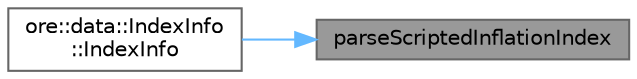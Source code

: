 digraph "parseScriptedInflationIndex"
{
 // INTERACTIVE_SVG=YES
 // LATEX_PDF_SIZE
  bgcolor="transparent";
  edge [fontname=Helvetica,fontsize=10,labelfontname=Helvetica,labelfontsize=10];
  node [fontname=Helvetica,fontsize=10,shape=box,height=0.2,width=0.4];
  rankdir="RL";
  Node1 [label="parseScriptedInflationIndex",height=0.2,width=0.4,color="gray40", fillcolor="grey60", style="filled", fontcolor="black",tooltip=" "];
  Node1 -> Node2 [dir="back",color="steelblue1",style="solid"];
  Node2 [label="ore::data::IndexInfo\l::IndexInfo",height=0.2,width=0.4,color="grey40", fillcolor="white", style="filled",URL="$classore_1_1data_1_1_index_info.html#a4a4b506377c2c463c36ebd016b62c124",tooltip=" "];
}
